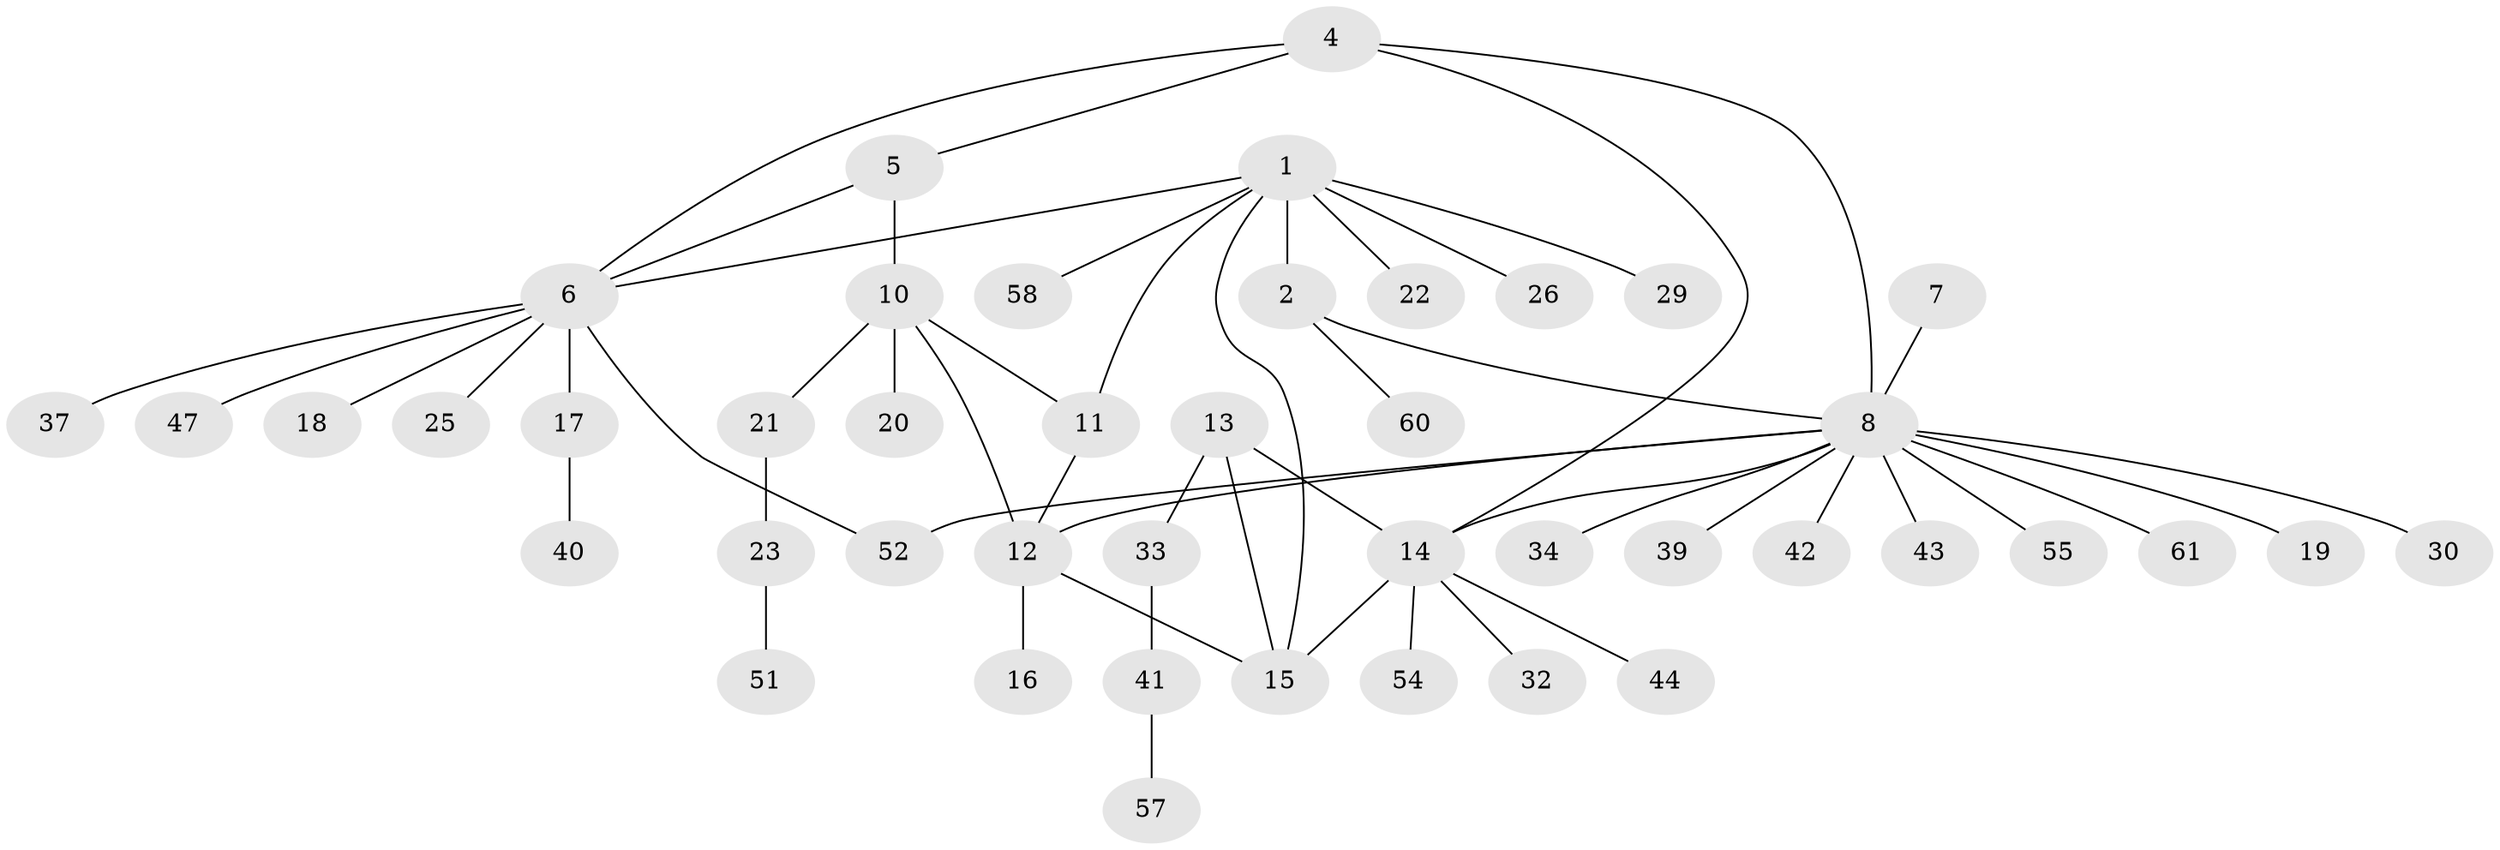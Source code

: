 // original degree distribution, {6: 0.047619047619047616, 4: 0.047619047619047616, 5: 0.047619047619047616, 10: 0.015873015873015872, 2: 0.19047619047619047, 8: 0.031746031746031744, 9: 0.015873015873015872, 3: 0.06349206349206349, 1: 0.5396825396825397}
// Generated by graph-tools (version 1.1) at 2025/11/02/27/25 16:11:36]
// undirected, 44 vertices, 53 edges
graph export_dot {
graph [start="1"]
  node [color=gray90,style=filled];
  1 [super="+3"];
  2 [super="+53"];
  4 [super="+38"];
  5;
  6 [super="+48"];
  7;
  8 [super="+9"];
  10 [super="+59"];
  11;
  12 [super="+35"];
  13 [super="+49"];
  14 [super="+62"];
  15 [super="+27"];
  16;
  17 [super="+28"];
  18 [super="+31"];
  19;
  20 [super="+50"];
  21 [super="+45"];
  22;
  23 [super="+24"];
  25 [super="+36"];
  26;
  29;
  30 [super="+46"];
  32;
  33;
  34;
  37;
  39;
  40;
  41 [super="+56"];
  42;
  43;
  44;
  47;
  51;
  52;
  54;
  55 [super="+63"];
  57;
  58;
  60;
  61;
  1 -- 2 [weight=2];
  1 -- 22;
  1 -- 26;
  1 -- 29;
  1 -- 58;
  1 -- 6;
  1 -- 11;
  1 -- 15;
  2 -- 8;
  2 -- 60;
  4 -- 5;
  4 -- 6;
  4 -- 8;
  4 -- 14;
  5 -- 6;
  5 -- 10 [weight=2];
  6 -- 17;
  6 -- 18;
  6 -- 25;
  6 -- 37;
  6 -- 47;
  6 -- 52;
  7 -- 8 [weight=2];
  8 -- 14;
  8 -- 39;
  8 -- 43;
  8 -- 61;
  8 -- 34;
  8 -- 42;
  8 -- 12;
  8 -- 19;
  8 -- 52;
  8 -- 55;
  8 -- 30;
  10 -- 11;
  10 -- 12;
  10 -- 20;
  10 -- 21;
  11 -- 12;
  12 -- 15;
  12 -- 16;
  13 -- 14;
  13 -- 15;
  13 -- 33;
  14 -- 15;
  14 -- 32;
  14 -- 44;
  14 -- 54;
  17 -- 40;
  21 -- 23;
  23 -- 51;
  33 -- 41;
  41 -- 57;
}
